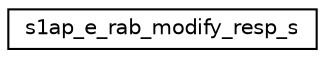 digraph "Graphical Class Hierarchy"
{
 // LATEX_PDF_SIZE
  edge [fontname="Helvetica",fontsize="10",labelfontname="Helvetica",labelfontsize="10"];
  node [fontname="Helvetica",fontsize="10",shape=record];
  rankdir="LR";
  Node0 [label="s1ap_e_rab_modify_resp_s",height=0.2,width=0.4,color="black", fillcolor="white", style="filled",URL="$structs1ap__e__rab__modify__resp__s.html",tooltip=" "];
}
